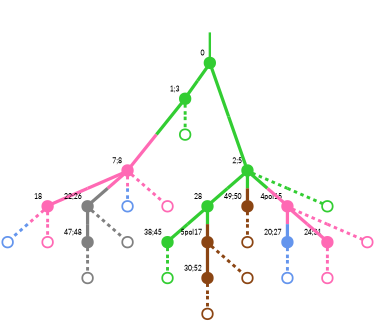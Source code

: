 strict digraph  {
graph[splines=false]; nodesep=0.7; rankdir=TB; ranksep=0.6; forcelabels=true; dpi=600; size=2.5;
0 [color="#32cd32ff", fillcolor="#32cd32ff", fixedsize=true, fontname=Lato, fontsize="12pt", height="0.25", label="", penwidth=3, shape=circle, style=filled, xlabel=0];
1 [color="#32cd32ff", fillcolor="#32cd32ff", fixedsize=true, fontname=Lato, fontsize="12pt", height="0.25", label="", penwidth=3, shape=circle, style=filled, xlabel="1;3"];
4 [color="#32cd32ff", fillcolor="#32cd32ff", fixedsize=true, fontname=Lato, fontsize="12pt", height="0.25", label="", penwidth=3, shape=circle, style=filled, xlabel="2;5"];
2 [color="#ff69b4ff", fillcolor="#ff69b4ff", fixedsize=true, fontname=Lato, fontsize="12pt", height="0.25", label="", penwidth=3, shape=circle, style=filled, xlabel="7;8"];
15 [color="#32cd32ff", fillcolor="#32cd32ff", fixedsize=true, fontname=Lato, fontsize="12pt", height="0.25", label="", penwidth=3, shape=circle, style=solid, xlabel=""];
3 [color="#ff69b4ff", fillcolor="#ff69b4ff", fixedsize=true, fontname=Lato, fontsize="12pt", height="0.25", label="", penwidth=3, shape=circle, style=filled, xlabel=18];
7 [color="#808080ff", fillcolor="#808080ff", fixedsize=true, fontname=Lato, fontsize="12pt", height="0.25", label="", penwidth=3, shape=circle, style=filled, xlabel="22;26"];
18 [color="#6495edff", fillcolor="#6495edff", fixedsize=true, fontname=Lato, fontsize="12pt", height="0.25", label="", penwidth=3, shape=circle, style=solid, xlabel=""];
21 [color="#ff69b4ff", fillcolor="#ff69b4ff", fixedsize=true, fontname=Lato, fontsize="12pt", height="0.25", label="", penwidth=3, shape=circle, style=solid, xlabel=""];
19 [color="#6495edff", fillcolor="#6495edff", fixedsize=true, fontname=Lato, fontsize="12pt", height="0.25", label="", penwidth=3, shape=circle, style=solid, xlabel=""];
22 [color="#ff69b4ff", fillcolor="#ff69b4ff", fixedsize=true, fontname=Lato, fontsize="12pt", height="0.25", label="", penwidth=3, shape=circle, style=solid, xlabel=""];
5 [color="#32cd32ff", fillcolor="#32cd32ff", fixedsize=true, fontname=Lato, fontsize="12pt", height="0.25", label="", penwidth=3, shape=circle, style=filled, xlabel=28];
11 [color="#8b4513ff", fillcolor="#8b4513ff", fixedsize=true, fontname=Lato, fontsize="12pt", height="0.25", label="", penwidth=3, shape=circle, style=filled, xlabel="49;50"];
13 [color="#ff69b4ff", fillcolor="#ff69b4ff", fixedsize=true, fontname=Lato, fontsize="12pt", height="0.25", label="", penwidth=3, shape=circle, style=filled, xlabel="4pol15"];
16 [color="#32cd32ff", fillcolor="#32cd32ff", fixedsize=true, fontname=Lato, fontsize="12pt", height="0.25", label="", penwidth=3, shape=circle, style=solid, xlabel=""];
9 [color="#32cd32ff", fillcolor="#32cd32ff", fixedsize=true, fontname=Lato, fontsize="12pt", height="0.25", label="", penwidth=3, shape=circle, style=filled, xlabel="38;45"];
14 [color="#8b4513ff", fillcolor="#8b4513ff", fixedsize=true, fontname=Lato, fontsize="12pt", height="0.25", label="", penwidth=3, shape=circle, style=filled, xlabel="5pol17"];
6 [color="#6495edff", fillcolor="#6495edff", fixedsize=true, fontname=Lato, fontsize="12pt", height="0.25", label="", penwidth=3, shape=circle, style=filled, xlabel="20;27"];
20 [color="#6495edff", fillcolor="#6495edff", fixedsize=true, fontname=Lato, fontsize="12pt", height="0.25", label="", penwidth=3, shape=circle, style=solid, xlabel=""];
10 [color="#808080ff", fillcolor="#808080ff", fixedsize=true, fontname=Lato, fontsize="12pt", height="0.25", label="", penwidth=3, shape=circle, style=filled, xlabel="47;48"];
25 [color="#808080ff", fillcolor="#808080ff", fixedsize=true, fontname=Lato, fontsize="12pt", height="0.25", label="", penwidth=3, shape=circle, style=solid, xlabel=""];
8 [color="#ff69b4ff", fillcolor="#ff69b4ff", fixedsize=true, fontname=Lato, fontsize="12pt", height="0.25", label="", penwidth=3, shape=circle, style=filled, xlabel="24;31"];
24 [color="#ff69b4ff", fillcolor="#ff69b4ff", fixedsize=true, fontname=Lato, fontsize="12pt", height="0.25", label="", penwidth=3, shape=circle, style=solid, xlabel=""];
17 [color="#32cd32ff", fillcolor="#32cd32ff", fixedsize=true, fontname=Lato, fontsize="12pt", height="0.25", label="", penwidth=3, shape=circle, style=solid, xlabel=""];
26 [color="#808080ff", fillcolor="#808080ff", fixedsize=true, fontname=Lato, fontsize="12pt", height="0.25", label="", penwidth=3, shape=circle, style=solid, xlabel=""];
28 [color="#8b4513ff", fillcolor="#8b4513ff", fixedsize=true, fontname=Lato, fontsize="12pt", height="0.25", label="", penwidth=3, shape=circle, style=solid, xlabel=""];
12 [color="#8b4513ff", fillcolor="#8b4513ff", fixedsize=true, fontname=Lato, fontsize="12pt", height="0.25", label="", penwidth=3, shape=circle, style=filled, xlabel="30;52"];
29 [color="#8b4513ff", fillcolor="#8b4513ff", fixedsize=true, fontname=Lato, fontsize="12pt", height="0.25", label="", penwidth=3, shape=circle, style=solid, xlabel=""];
23 [color="#ff69b4ff", fillcolor="#ff69b4ff", fixedsize=true, fontname=Lato, fontsize="12pt", height="0.25", label="", penwidth=3, shape=circle, style=solid, xlabel=""];
27 [color="#8b4513ff", fillcolor="#8b4513ff", fixedsize=true, fontname=Lato, fontsize="12pt", height="0.25", label="", penwidth=3, shape=circle, style=solid, xlabel=""];
normal [label="", penwidth=3, style=invis, xlabel=0];
0 -> 1  [arrowsize=0, color="#32cd32ff;0.5:#32cd32ff", minlen="1.3636363744735718", penwidth="5.5", style=solid];
0 -> 4  [arrowsize=0, color="#32cd32ff;0.5:#32cd32ff", minlen="3.0", penwidth="5.5", style=solid];
1 -> 2  [arrowsize=0, color="#32cd32ff;0.5:#ff69b4ff", minlen="2.090909004211426", penwidth="5.5", style=solid];
1 -> 15  [arrowsize=0, color="#32cd32ff;0.5:#32cd32ff", minlen="1.0909091234207153", penwidth=5, style=dashed];
4 -> 5  [arrowsize=0, color="#32cd32ff;0.5:#32cd32ff", minlen="1.1818182468414307", penwidth="5.5", style=solid];
4 -> 11  [arrowsize=0, color="#32cd32ff;0.5:#8b4513ff", minlen="1.3636363744735718", penwidth="5.5", style=solid];
4 -> 13  [arrowsize=0, color="#32cd32ff;0.5:#ff69b4ff", minlen="1.0909091234207153", penwidth="5.5", style=solid];
4 -> 16  [arrowsize=0, color="#32cd32ff;0.5:#32cd32ff", minlen="1.0909091234207153", penwidth=5, style=dashed];
2 -> 3  [arrowsize=0, color="#ff69b4ff;0.5:#ff69b4ff", minlen="1.1818182468414307", penwidth="5.5", style=solid];
2 -> 7  [arrowsize=0, color="#ff69b4ff;0.5:#808080ff", minlen="1.545454502105713", penwidth="5.5", style=solid];
2 -> 18  [arrowsize=0, color="#ff69b4ff;0.5:#6495edff", minlen="1.0909091234207153", penwidth=5, style=dashed];
2 -> 21  [arrowsize=0, color="#ff69b4ff;0.5:#ff69b4ff", minlen="1.0909091234207153", penwidth=5, style=dashed];
3 -> 19  [arrowsize=0, color="#ff69b4ff;0.5:#6495edff", minlen="1.0909091234207153", penwidth=5, style=dashed];
3 -> 22  [arrowsize=0, color="#ff69b4ff;0.5:#ff69b4ff", minlen="1.0909091234207153", penwidth=5, style=dashed];
7 -> 10  [arrowsize=0, color="#808080ff;0.5:#808080ff", minlen="1.3636363744735718", penwidth="5.5", style=solid];
7 -> 25  [arrowsize=0, color="#808080ff;0.5:#808080ff", minlen="1.0909091234207153", penwidth=5, style=dashed];
5 -> 9  [arrowsize=0, color="#32cd32ff;0.5:#32cd32ff", minlen="1.3636363744735718", penwidth="5.5", style=solid];
5 -> 14  [arrowsize=0, color="#32cd32ff;0.5:#8b4513ff", minlen="1.0909091234207153", penwidth="5.5", style=solid];
11 -> 28  [arrowsize=0, color="#8b4513ff;0.5:#8b4513ff", minlen="1.0909091234207153", penwidth=5, style=dashed];
13 -> 6  [arrowsize=0, color="#ff69b4ff;0.5:#6495edff", minlen="1.545454502105713", penwidth="5.5", style=solid];
13 -> 8  [arrowsize=0, color="#ff69b4ff;0.5:#ff69b4ff", minlen="1.9090908765792847", penwidth="5.5", style=solid];
13 -> 23  [arrowsize=0, color="#ff69b4ff;0.5:#ff69b4ff", minlen="1.0909091234207153", penwidth=5, style=dashed];
9 -> 17  [arrowsize=0, color="#32cd32ff;0.5:#32cd32ff", minlen="1.0909091234207153", penwidth=5, style=dashed];
14 -> 12  [arrowsize=0, color="#8b4513ff;0.5:#8b4513ff", minlen="1.3636363744735718", penwidth="5.5", style=solid];
14 -> 27  [arrowsize=0, color="#8b4513ff;0.5:#8b4513ff", minlen="1.0909091234207153", penwidth=5, style=dashed];
6 -> 20  [arrowsize=0, color="#6495edff;0.5:#6495edff", minlen="1.0909091234207153", penwidth=5, style=dashed];
10 -> 26  [arrowsize=0, color="#808080ff;0.5:#808080ff", minlen="1.0909091234207153", penwidth=5, style=dashed];
8 -> 24  [arrowsize=0, color="#ff69b4ff;0.5:#ff69b4ff", minlen="1.0909091234207153", penwidth=5, style=dashed];
12 -> 29  [arrowsize=0, color="#8b4513ff;0.5:#8b4513ff", minlen="1.0909091234207153", penwidth=5, style=dashed];
normal -> 0  [arrowsize=0, color="#32cd32ff", label="", penwidth=4, style=solid];
}
